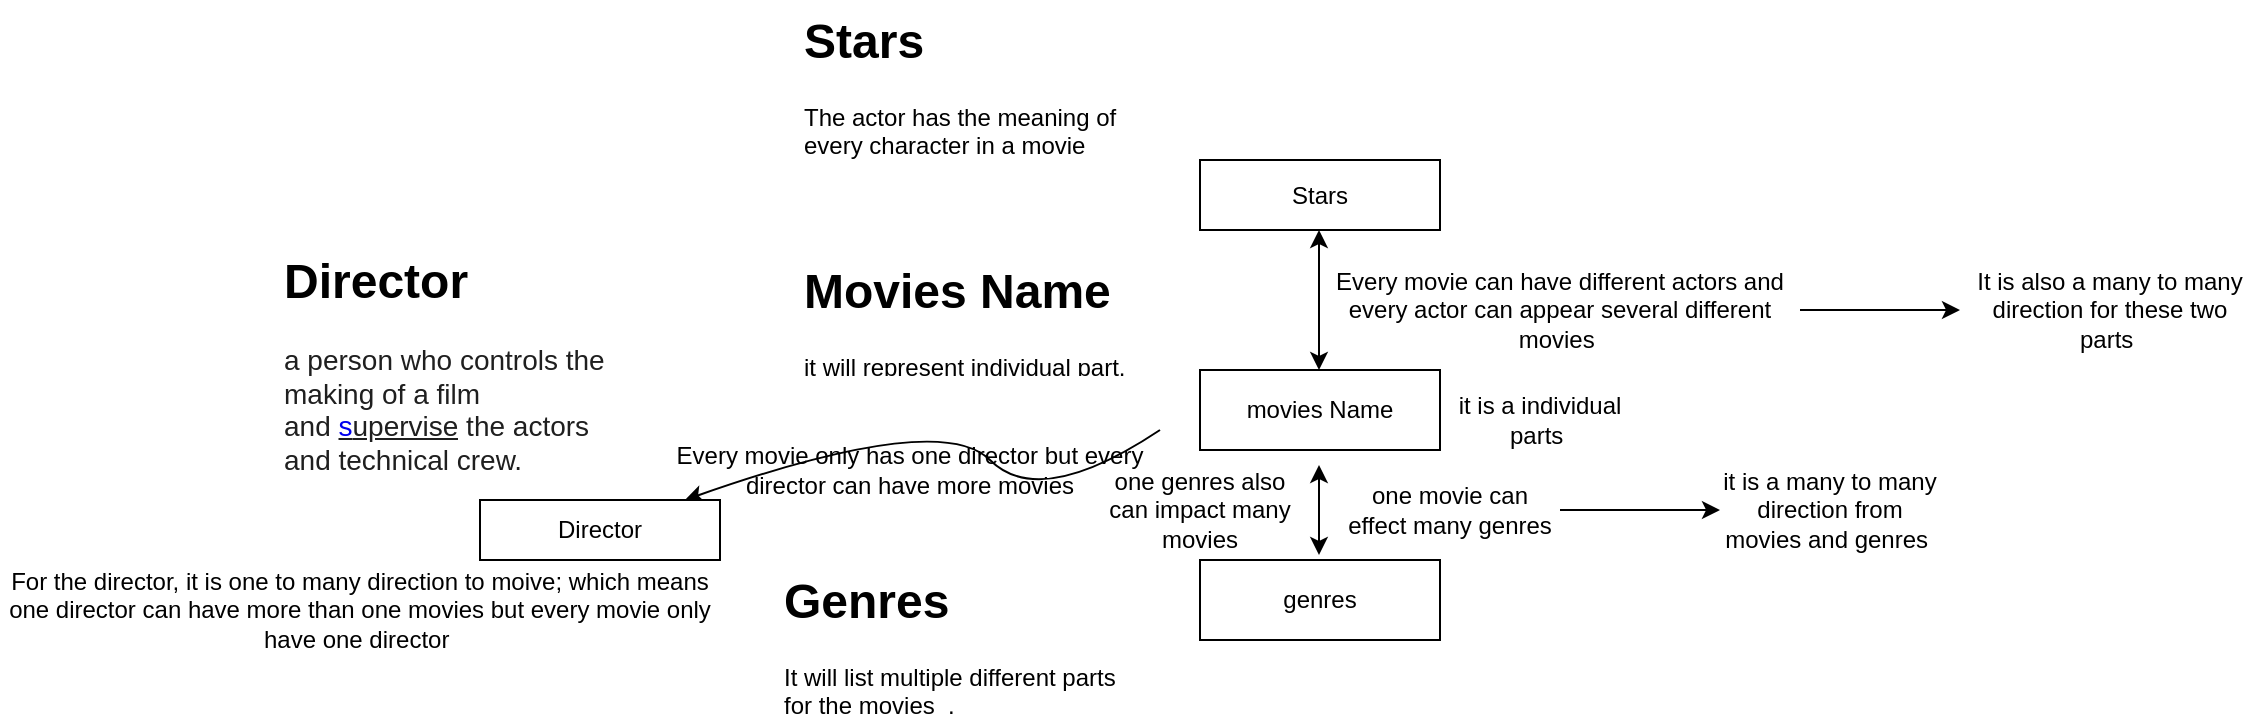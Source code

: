 <mxfile version="24.8.4">
  <diagram name="Page-1" id="IgM-g6vmIYDLoh1PL_ix">
    <mxGraphModel dx="2071" dy="759" grid="1" gridSize="10" guides="1" tooltips="1" connect="1" arrows="1" fold="1" page="1" pageScale="1" pageWidth="850" pageHeight="1100" math="0" shadow="0">
      <root>
        <mxCell id="0" />
        <mxCell id="1" parent="0" />
        <mxCell id="45WThXLMzWErZt7Nvfy4-3" value="movies Name" style="rounded=0;whiteSpace=wrap;html=1;" vertex="1" parent="1">
          <mxGeometry x="320" y="185" width="120" height="40" as="geometry" />
        </mxCell>
        <mxCell id="45WThXLMzWErZt7Nvfy4-5" value="it is a individual parts&amp;nbsp;" style="text;html=1;align=center;verticalAlign=middle;whiteSpace=wrap;rounded=0;" vertex="1" parent="1">
          <mxGeometry x="440" y="195" width="100" height="30" as="geometry" />
        </mxCell>
        <mxCell id="45WThXLMzWErZt7Nvfy4-17" value="" style="edgeStyle=orthogonalEdgeStyle;rounded=0;orthogonalLoop=1;jettySize=auto;html=1;" edge="1" parent="1" source="45WThXLMzWErZt7Nvfy4-8" target="45WThXLMzWErZt7Nvfy4-16">
          <mxGeometry relative="1" as="geometry" />
        </mxCell>
        <mxCell id="45WThXLMzWErZt7Nvfy4-8" value="one movie can effect many genres" style="text;html=1;align=center;verticalAlign=middle;whiteSpace=wrap;rounded=0;" vertex="1" parent="1">
          <mxGeometry x="390" y="240" width="110" height="30" as="geometry" />
        </mxCell>
        <mxCell id="45WThXLMzWErZt7Nvfy4-9" value="genres" style="rounded=0;whiteSpace=wrap;html=1;" vertex="1" parent="1">
          <mxGeometry x="320" y="280" width="120" height="40" as="geometry" />
        </mxCell>
        <mxCell id="45WThXLMzWErZt7Nvfy4-10" value="" style="endArrow=classic;startArrow=classic;html=1;rounded=0;" edge="1" parent="1">
          <mxGeometry width="50" height="50" relative="1" as="geometry">
            <mxPoint x="379.5" y="277.5" as="sourcePoint" />
            <mxPoint x="379.5" y="232.5" as="targetPoint" />
            <Array as="points">
              <mxPoint x="379.5" y="262.5" />
            </Array>
          </mxGeometry>
        </mxCell>
        <mxCell id="45WThXLMzWErZt7Nvfy4-11" value="one genres also can impact many movies" style="text;html=1;align=center;verticalAlign=middle;whiteSpace=wrap;rounded=0;" vertex="1" parent="1">
          <mxGeometry x="270" y="240" width="100" height="30" as="geometry" />
        </mxCell>
        <mxCell id="45WThXLMzWErZt7Nvfy4-12" value="&lt;h1 style=&quot;margin-top: 0px;&quot;&gt;Movies Name&lt;/h1&gt;&lt;p&gt;it will represent individual part.&lt;/p&gt;" style="text;html=1;whiteSpace=wrap;overflow=hidden;rounded=0;" vertex="1" parent="1">
          <mxGeometry x="120" y="125" width="180" height="60" as="geometry" />
        </mxCell>
        <mxCell id="45WThXLMzWErZt7Nvfy4-13" value="&lt;h1 style=&quot;margin-top: 0px;&quot;&gt;Genres&amp;nbsp;&lt;/h1&gt;&lt;p&gt;It will list multiple different parts for the movies&amp;nbsp; .&lt;/p&gt;" style="text;html=1;whiteSpace=wrap;overflow=hidden;rounded=0;" vertex="1" parent="1">
          <mxGeometry x="110" y="280" width="180" height="80" as="geometry" />
        </mxCell>
        <mxCell id="45WThXLMzWErZt7Nvfy4-16" value="it is a many to many direction from movies and genres&amp;nbsp;" style="text;html=1;align=center;verticalAlign=middle;whiteSpace=wrap;rounded=0;" vertex="1" parent="1">
          <mxGeometry x="580" y="240" width="110" height="30" as="geometry" />
        </mxCell>
        <mxCell id="45WThXLMzWErZt7Nvfy4-18" value="Stars" style="whiteSpace=wrap;html=1;rounded=0;" vertex="1" parent="1">
          <mxGeometry x="320" y="80" width="120" height="35" as="geometry" />
        </mxCell>
        <mxCell id="45WThXLMzWErZt7Nvfy4-20" value="" style="endArrow=classic;startArrow=classic;html=1;rounded=0;" edge="1" parent="1">
          <mxGeometry width="50" height="50" relative="1" as="geometry">
            <mxPoint x="379.5" y="185" as="sourcePoint" />
            <mxPoint x="379.5" y="115" as="targetPoint" />
          </mxGeometry>
        </mxCell>
        <mxCell id="45WThXLMzWErZt7Nvfy4-21" value="&lt;h1 style=&quot;margin-top: 0px;&quot;&gt;Stars&lt;/h1&gt;&lt;p&gt;The actor has the meaning of every character in a movie&amp;nbsp;&lt;/p&gt;" style="text;html=1;whiteSpace=wrap;overflow=hidden;rounded=0;" vertex="1" parent="1">
          <mxGeometry x="120" width="180" height="90" as="geometry" />
        </mxCell>
        <mxCell id="45WThXLMzWErZt7Nvfy4-24" value="" style="edgeStyle=orthogonalEdgeStyle;rounded=0;orthogonalLoop=1;jettySize=auto;html=1;" edge="1" parent="1" source="45WThXLMzWErZt7Nvfy4-22" target="45WThXLMzWErZt7Nvfy4-23">
          <mxGeometry relative="1" as="geometry" />
        </mxCell>
        <mxCell id="45WThXLMzWErZt7Nvfy4-22" value="Every movie can have different actors and every actor can appear several different movies&amp;nbsp;" style="text;html=1;align=center;verticalAlign=middle;whiteSpace=wrap;rounded=0;" vertex="1" parent="1">
          <mxGeometry x="380" y="140" width="240" height="30" as="geometry" />
        </mxCell>
        <mxCell id="45WThXLMzWErZt7Nvfy4-23" value="It is also a many to many direction for these two parts&amp;nbsp;" style="text;html=1;align=center;verticalAlign=middle;whiteSpace=wrap;rounded=0;" vertex="1" parent="1">
          <mxGeometry x="700" y="140" width="150" height="30" as="geometry" />
        </mxCell>
        <mxCell id="45WThXLMzWErZt7Nvfy4-27" value="" style="curved=1;endArrow=classic;html=1;rounded=0;" edge="1" parent="1" target="45WThXLMzWErZt7Nvfy4-28">
          <mxGeometry width="50" height="50" relative="1" as="geometry">
            <mxPoint x="300" y="215" as="sourcePoint" />
            <mxPoint x="90" y="280" as="targetPoint" />
            <Array as="points">
              <mxPoint x="240" y="255" />
              <mxPoint x="190" y="205" />
            </Array>
          </mxGeometry>
        </mxCell>
        <mxCell id="45WThXLMzWErZt7Nvfy4-28" value="Director" style="rounded=0;whiteSpace=wrap;html=1;" vertex="1" parent="1">
          <mxGeometry x="-40" y="250" width="120" height="30" as="geometry" />
        </mxCell>
        <mxCell id="45WThXLMzWErZt7Nvfy4-30" value="&lt;h1 style=&quot;margin-top: 0px;&quot;&gt;Director&amp;nbsp;&lt;/h1&gt;&lt;p&gt;&lt;span style=&quot;color: rgb(31, 31, 31); font-family: Arial, sans-serif; font-size: 14px; background-color: rgb(255, 255, 255);&quot;&gt;a person who controls the making of a film and&amp;nbsp;&lt;/span&gt;&lt;span style=&quot;text-decoration-line: underline; color: rgb(31, 31, 31); font-family: Arial, sans-serif; font-size: 14px; background-color: rgb(255, 255, 255);&quot; class=&quot;AraNOb&quot;&gt;&lt;a style=&quot;text-decoration-line: none; -webkit-tap-highlight-color: rgba(0, 0, 0, 0.1); outline: 0px;&quot; tabindex=&quot;0&quot; href=&quot;https://www.google.com/search?sca_esv=c263faa809bdb49e&amp;amp;q=supervises&amp;amp;si=ACC90nz-2feRzoY4yuySkO-aQE81Bdu-kAJHBerNVGxaVavxmHUrM5RgS4-ewUaBLgkwtS0lTe9pnEhPxvUlROej--4n4Zqwz2behGTEW2byayF-sKO4A9E%3D&amp;amp;expnd=1&amp;amp;sa=X&amp;amp;sqi=2&amp;amp;ved=2ahUKEwj3tuXT4ciJAxWgIzQIHTu4IuQQyecJegQIMhAP&quot; class=&quot;rMNQNe&quot;&gt;s&lt;/a&gt;upervise&lt;/span&gt;&lt;span style=&quot;color: rgb(31, 31, 31); font-family: Arial, sans-serif; font-size: 14px; background-color: rgb(255, 255, 255);&quot;&gt;&amp;nbsp;the actors and technical crew.&lt;/span&gt;&lt;/p&gt;" style="text;html=1;whiteSpace=wrap;overflow=hidden;rounded=0;" vertex="1" parent="1">
          <mxGeometry x="-140" y="120" width="180" height="120" as="geometry" />
        </mxCell>
        <mxCell id="45WThXLMzWErZt7Nvfy4-31" value="Every movie only has one director but every director can have more movies" style="text;html=1;align=center;verticalAlign=middle;whiteSpace=wrap;rounded=0;" vertex="1" parent="1">
          <mxGeometry x="50" y="220" width="250" height="30" as="geometry" />
        </mxCell>
        <mxCell id="45WThXLMzWErZt7Nvfy4-32" value="For the director, it is one to many direction to moive; which means one director can have more than one movies but every movie only have one director&amp;nbsp;" style="text;html=1;align=center;verticalAlign=middle;whiteSpace=wrap;rounded=0;" vertex="1" parent="1">
          <mxGeometry x="-280" y="290" width="360" height="30" as="geometry" />
        </mxCell>
      </root>
    </mxGraphModel>
  </diagram>
</mxfile>
